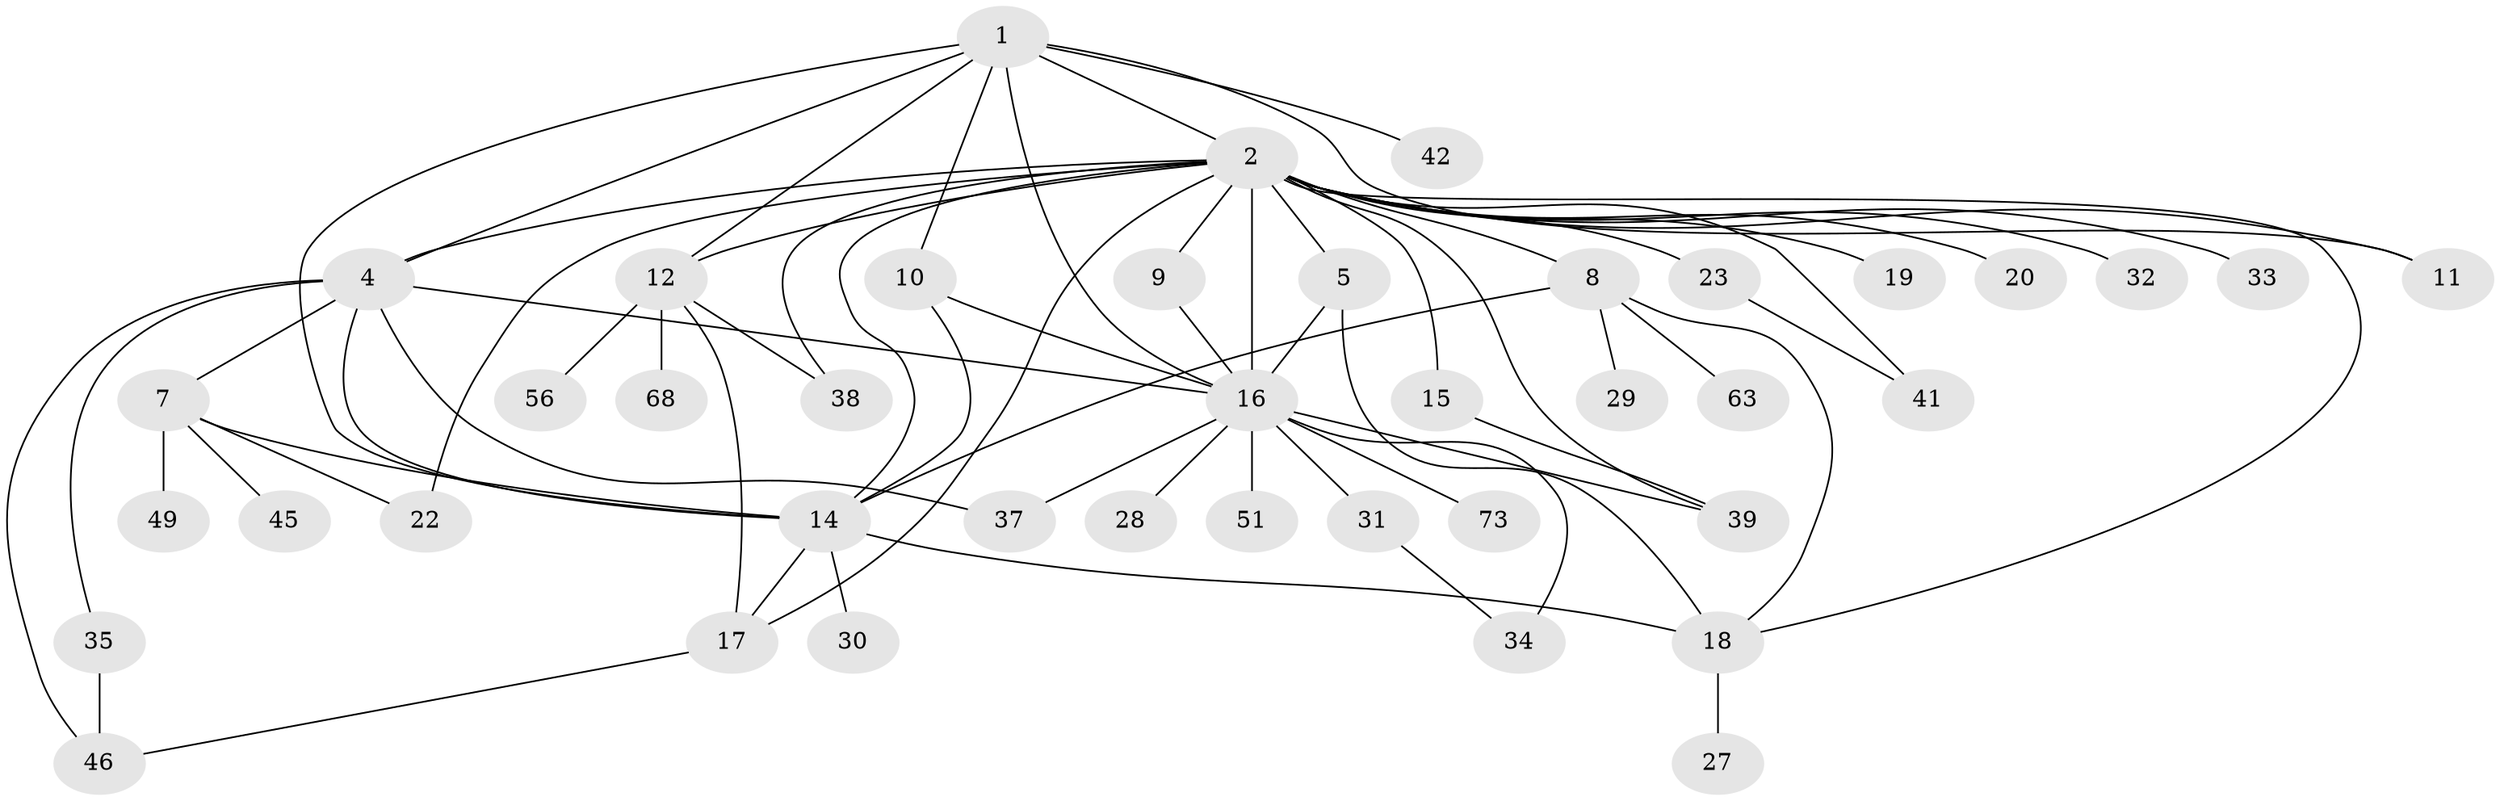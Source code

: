 // original degree distribution, {8: 0.024390243902439025, 6: 0.036585365853658534, 31: 0.012195121951219513, 14: 0.012195121951219513, 5: 0.036585365853658534, 4: 0.06097560975609756, 7: 0.012195121951219513, 2: 0.21951219512195122, 3: 0.15853658536585366, 1: 0.4024390243902439, 16: 0.012195121951219513, 9: 0.012195121951219513}
// Generated by graph-tools (version 1.1) at 2025/14/03/09/25 04:14:23]
// undirected, 41 vertices, 67 edges
graph export_dot {
graph [start="1"]
  node [color=gray90,style=filled];
  1 [super="+43+55+6"];
  2 [super="+3"];
  4 [super="+69+24"];
  5;
  7;
  8;
  9;
  10 [super="+70"];
  11;
  12;
  14 [super="+26+50"];
  15;
  16 [super="+21+25"];
  17 [super="+40"];
  18 [super="+57+44"];
  19;
  20;
  22 [super="+54"];
  23 [super="+64+65+58+52"];
  27;
  28;
  29;
  30;
  31;
  32;
  33;
  34 [super="+76"];
  35;
  37;
  38;
  39;
  41 [super="+79"];
  42;
  45;
  46 [super="+47"];
  49;
  51;
  56;
  63;
  68;
  73;
  1 -- 2;
  1 -- 10;
  1 -- 12;
  1 -- 42;
  1 -- 16 [weight=2];
  1 -- 4;
  1 -- 14;
  1 -- 11;
  2 -- 8 [weight=3];
  2 -- 18;
  2 -- 23 [weight=3];
  2 -- 14;
  2 -- 4 [weight=3];
  2 -- 5 [weight=2];
  2 -- 9;
  2 -- 11;
  2 -- 12 [weight=2];
  2 -- 15;
  2 -- 16 [weight=6];
  2 -- 17;
  2 -- 19;
  2 -- 20;
  2 -- 22;
  2 -- 32;
  2 -- 33;
  2 -- 38;
  2 -- 39;
  2 -- 41;
  4 -- 7;
  4 -- 14;
  4 -- 16 [weight=2];
  4 -- 35;
  4 -- 37;
  4 -- 46;
  5 -- 16 [weight=2];
  5 -- 18;
  7 -- 14;
  7 -- 22;
  7 -- 45;
  7 -- 49;
  8 -- 18;
  8 -- 29;
  8 -- 63;
  8 -- 14;
  9 -- 16;
  10 -- 14;
  10 -- 16;
  12 -- 17;
  12 -- 38;
  12 -- 56;
  12 -- 68;
  14 -- 17;
  14 -- 30;
  14 -- 18;
  15 -- 39;
  16 -- 28;
  16 -- 31;
  16 -- 34;
  16 -- 39;
  16 -- 51;
  16 -- 73;
  16 -- 37;
  17 -- 46;
  18 -- 27;
  23 -- 41;
  31 -- 34;
  35 -- 46;
}

